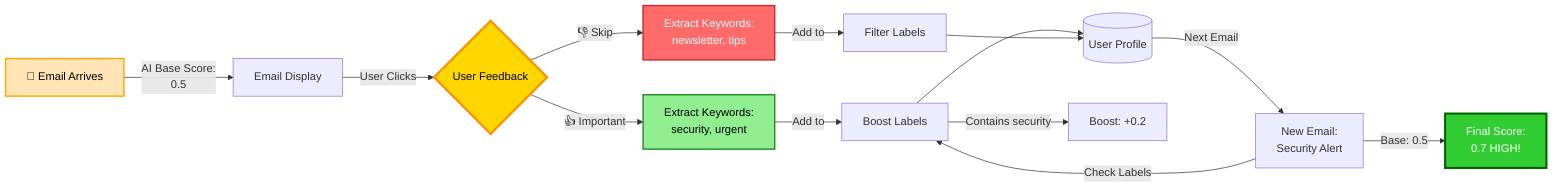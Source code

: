 graph LR
    A[📧 Email Arrives] -->|AI Base Score:<br/>0.5| B[Email Display]
    B -->|User Clicks| C{User Feedback}

    C -->|👍 Important| D[Extract Keywords:<br/>security, urgent]
    C -->|👎 Skip| E[Extract Keywords:<br/>newsletter, tips]

    D -->|Add to| F[Boost Labels]
    E -->|Add to| G[Filter Labels]

    F --> H[(User Profile)]
    G --> H

    H -->|Next Email| I[New Email:<br/>Security Alert]
    I -->|Check Labels| F
    F -->|Contains security| J[Boost: +0.2]
    I -->|Base: 0.5| K[Final Score:<br/>0.7 HIGH!]

    style A fill:#FFE4B5,stroke:#FFA500,stroke-width:2px,color:#000
    style C fill:#FFD700,stroke:#FF8C00,stroke-width:3px,color:#000
    style D fill:#90EE90,stroke:#228B22,stroke-width:2px,color:#000
    style E fill:#FF6B6B,stroke:#C92A2A,stroke-width:2px,color:#fff
    style K fill:#32CD32,stroke:#006400,stroke-width:3px,color:#fff
